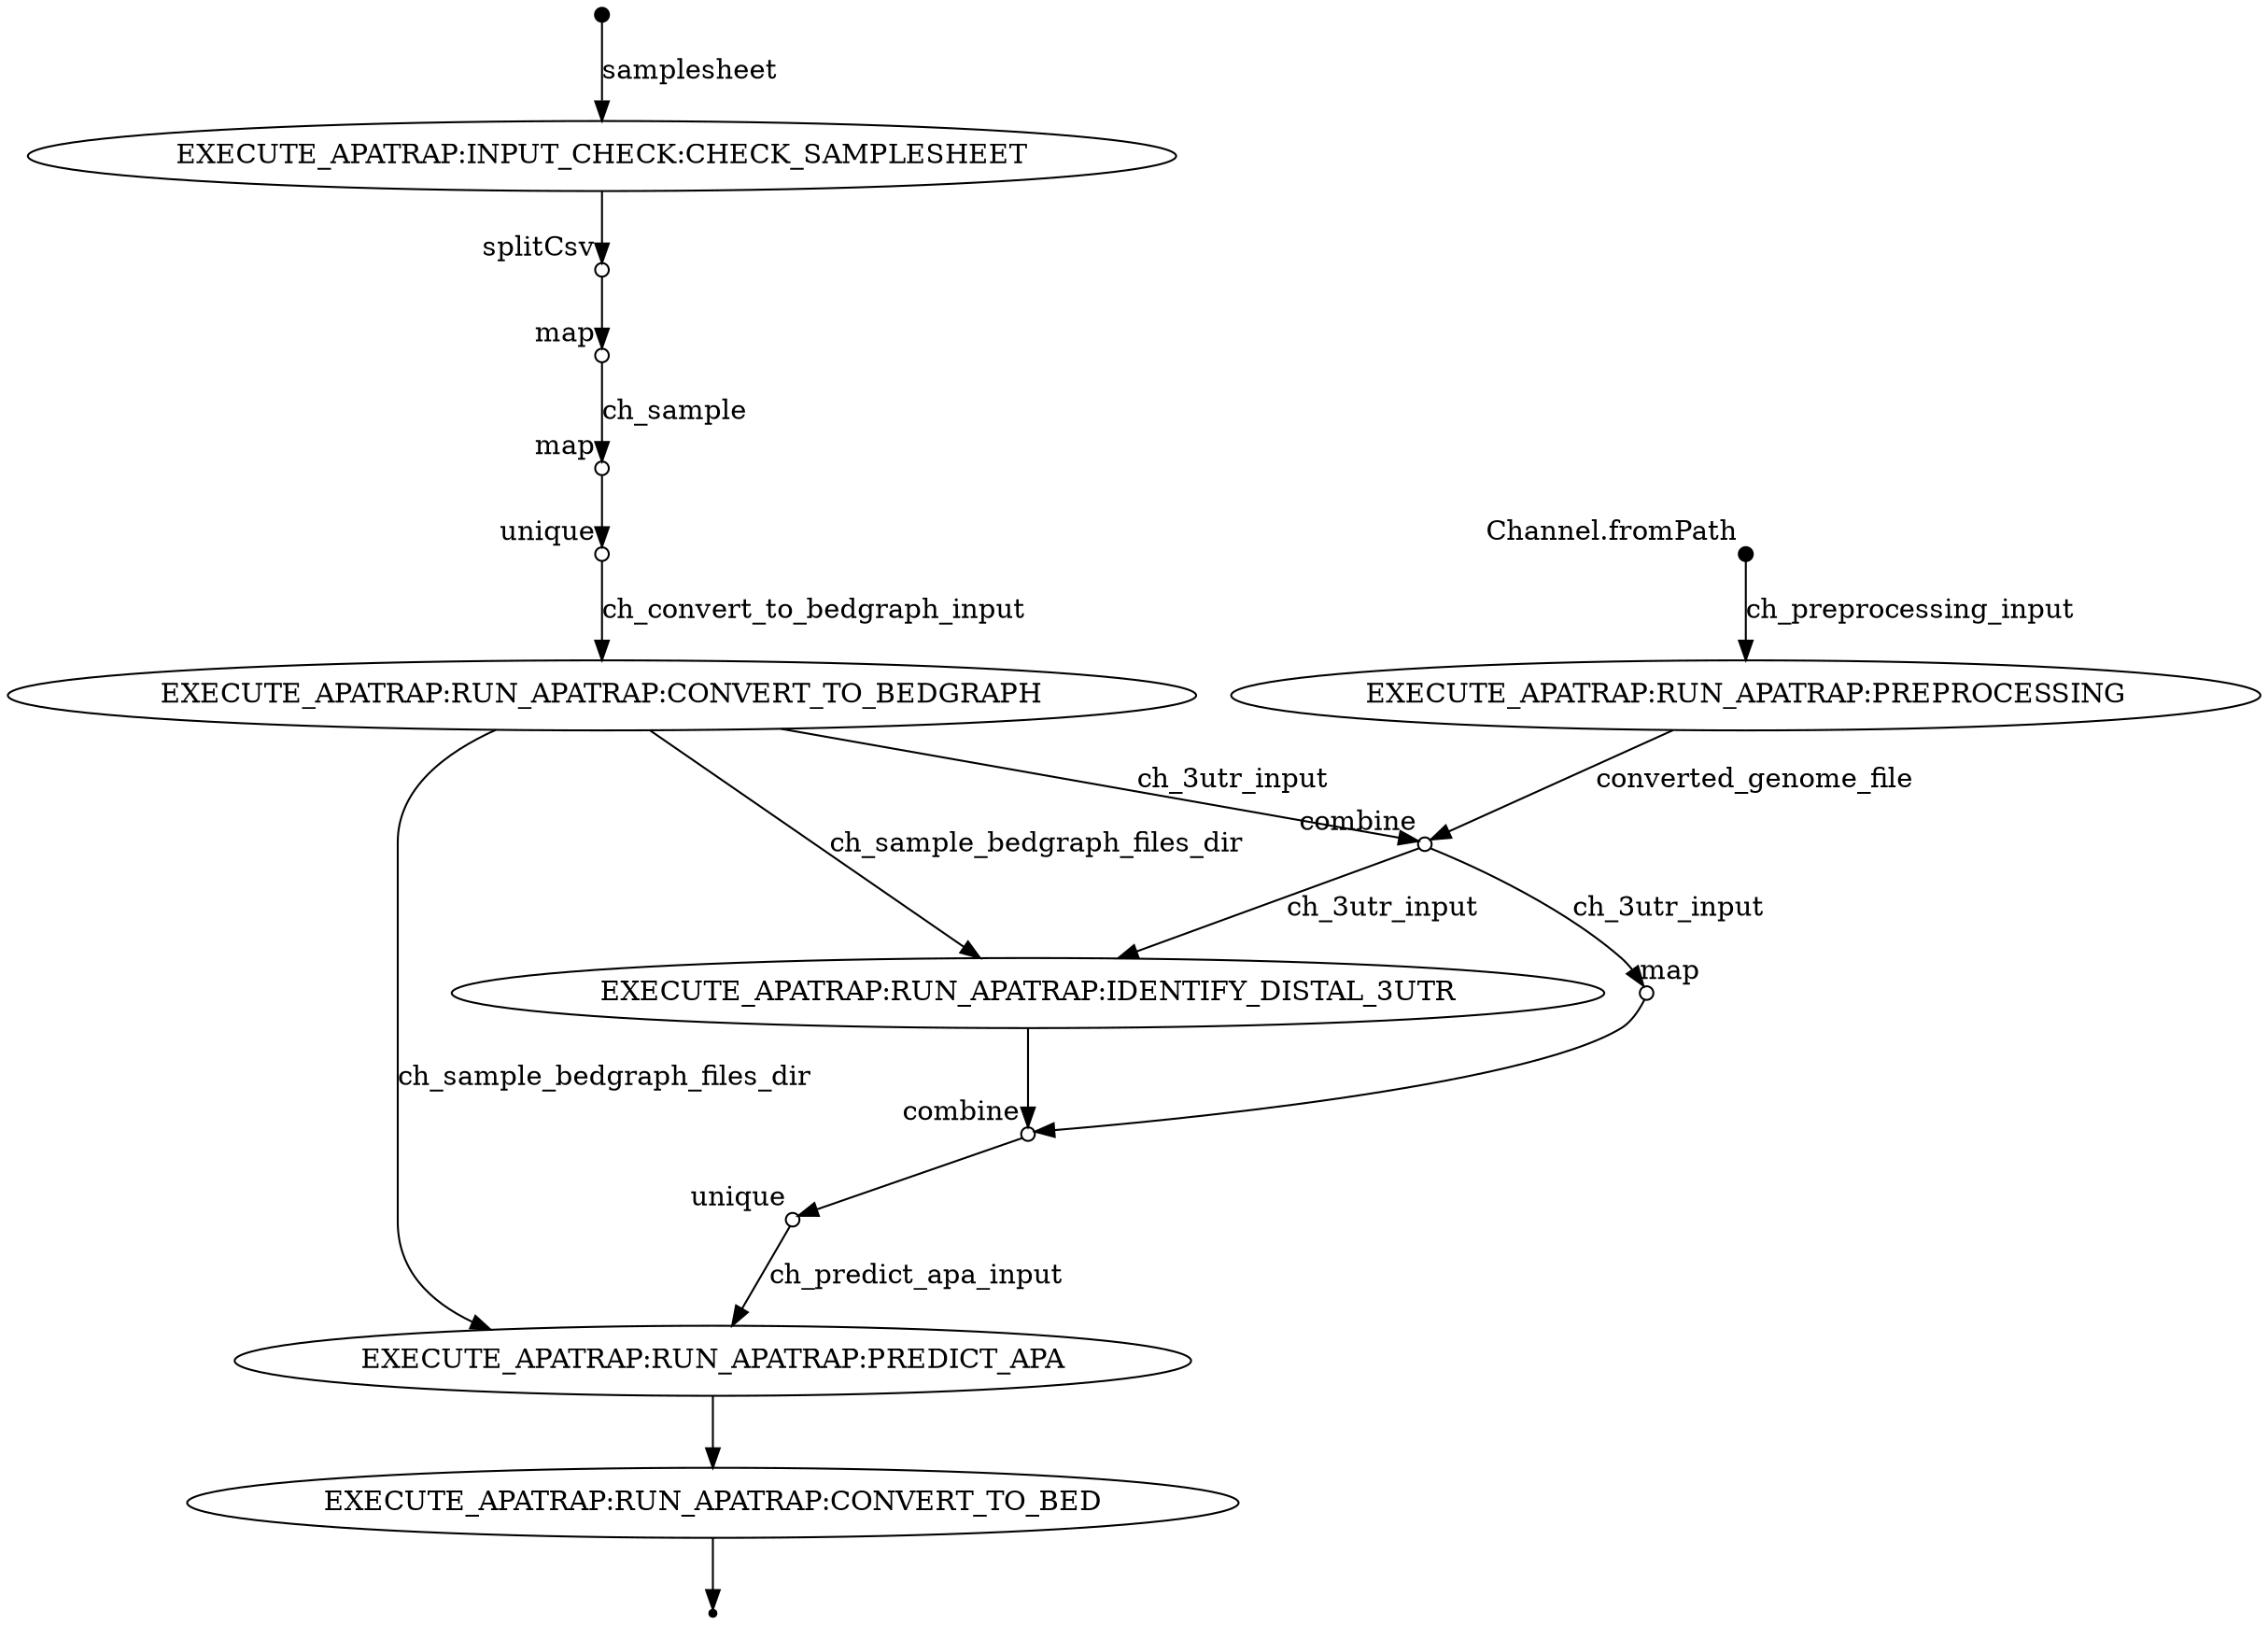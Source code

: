 digraph "pipeline_dag" {
p0 [shape=point,label="",fixedsize=true,width=0.1];
p1 [label="EXECUTE_APATRAP:INPUT_CHECK:CHECK_SAMPLESHEET"];
p0 -> p1 [label="samplesheet"];

p1 [label="EXECUTE_APATRAP:INPUT_CHECK:CHECK_SAMPLESHEET"];
p2 [shape=circle,label="",fixedsize=true,width=0.1,xlabel="splitCsv"];
p1 -> p2;

p2 [shape=circle,label="",fixedsize=true,width=0.1,xlabel="splitCsv"];
p3 [shape=circle,label="",fixedsize=true,width=0.1,xlabel="map"];
p2 -> p3;

p3 [shape=circle,label="",fixedsize=true,width=0.1,xlabel="map"];
p4 [shape=circle,label="",fixedsize=true,width=0.1,xlabel="map"];
p3 -> p4 [label="ch_sample"];

p4 [shape=circle,label="",fixedsize=true,width=0.1,xlabel="map"];
p5 [shape=circle,label="",fixedsize=true,width=0.1,xlabel="unique"];
p4 -> p5;

p5 [shape=circle,label="",fixedsize=true,width=0.1,xlabel="unique"];
p6 [label="EXECUTE_APATRAP:RUN_APATRAP:CONVERT_TO_BEDGRAPH"];
p5 -> p6 [label="ch_convert_to_bedgraph_input"];

p6 [label="EXECUTE_APATRAP:RUN_APATRAP:CONVERT_TO_BEDGRAPH"];
p10 [label="EXECUTE_APATRAP:RUN_APATRAP:IDENTIFY_DISTAL_3UTR"];
p6 -> p10 [label="ch_sample_bedgraph_files_dir"];

p6 [label="EXECUTE_APATRAP:RUN_APATRAP:CONVERT_TO_BEDGRAPH"];
p9 [shape=circle,label="",fixedsize=true,width=0.1,xlabel="combine"];
p6 -> p9 [label="ch_3utr_input"];

p7 [shape=point,label="",fixedsize=true,width=0.1,xlabel="Channel.fromPath"];
p8 [label="EXECUTE_APATRAP:RUN_APATRAP:PREPROCESSING"];
p7 -> p8 [label="ch_preprocessing_input"];

p8 [label="EXECUTE_APATRAP:RUN_APATRAP:PREPROCESSING"];
p9 [shape=circle,label="",fixedsize=true,width=0.1,xlabel="combine"];
p8 -> p9 [label="converted_genome_file"];

p9 [shape=circle,label="",fixedsize=true,width=0.1,xlabel="combine"];
p10 [label="EXECUTE_APATRAP:RUN_APATRAP:IDENTIFY_DISTAL_3UTR"];
p9 -> p10 [label="ch_3utr_input"];

p10 [label="EXECUTE_APATRAP:RUN_APATRAP:IDENTIFY_DISTAL_3UTR"];
p12 [shape=circle,label="",fixedsize=true,width=0.1,xlabel="combine"];
p10 -> p12;

p9 [shape=circle,label="",fixedsize=true,width=0.1,xlabel="combine"];
p11 [shape=circle,label="",fixedsize=true,width=0.1,xlabel="map"];
p9 -> p11 [label="ch_3utr_input"];

p11 [shape=circle,label="",fixedsize=true,width=0.1,xlabel="map"];
p12 [shape=circle,label="",fixedsize=true,width=0.1,xlabel="combine"];
p11 -> p12;

p12 [shape=circle,label="",fixedsize=true,width=0.1,xlabel="combine"];
p13 [shape=circle,label="",fixedsize=true,width=0.1,xlabel="unique"];
p12 -> p13;

p13 [shape=circle,label="",fixedsize=true,width=0.1,xlabel="unique"];
p14 [label="EXECUTE_APATRAP:RUN_APATRAP:PREDICT_APA"];
p13 -> p14 [label="ch_predict_apa_input"];

p6 [label="EXECUTE_APATRAP:RUN_APATRAP:CONVERT_TO_BEDGRAPH"];
p14 [label="EXECUTE_APATRAP:RUN_APATRAP:PREDICT_APA"];
p6 -> p14 [label="ch_sample_bedgraph_files_dir"];

p14 [label="EXECUTE_APATRAP:RUN_APATRAP:PREDICT_APA"];
p15 [label="EXECUTE_APATRAP:RUN_APATRAP:CONVERT_TO_BED"];
p14 -> p15;

p15 [label="EXECUTE_APATRAP:RUN_APATRAP:CONVERT_TO_BED"];
p16 [shape=point];
p15 -> p16;

}
